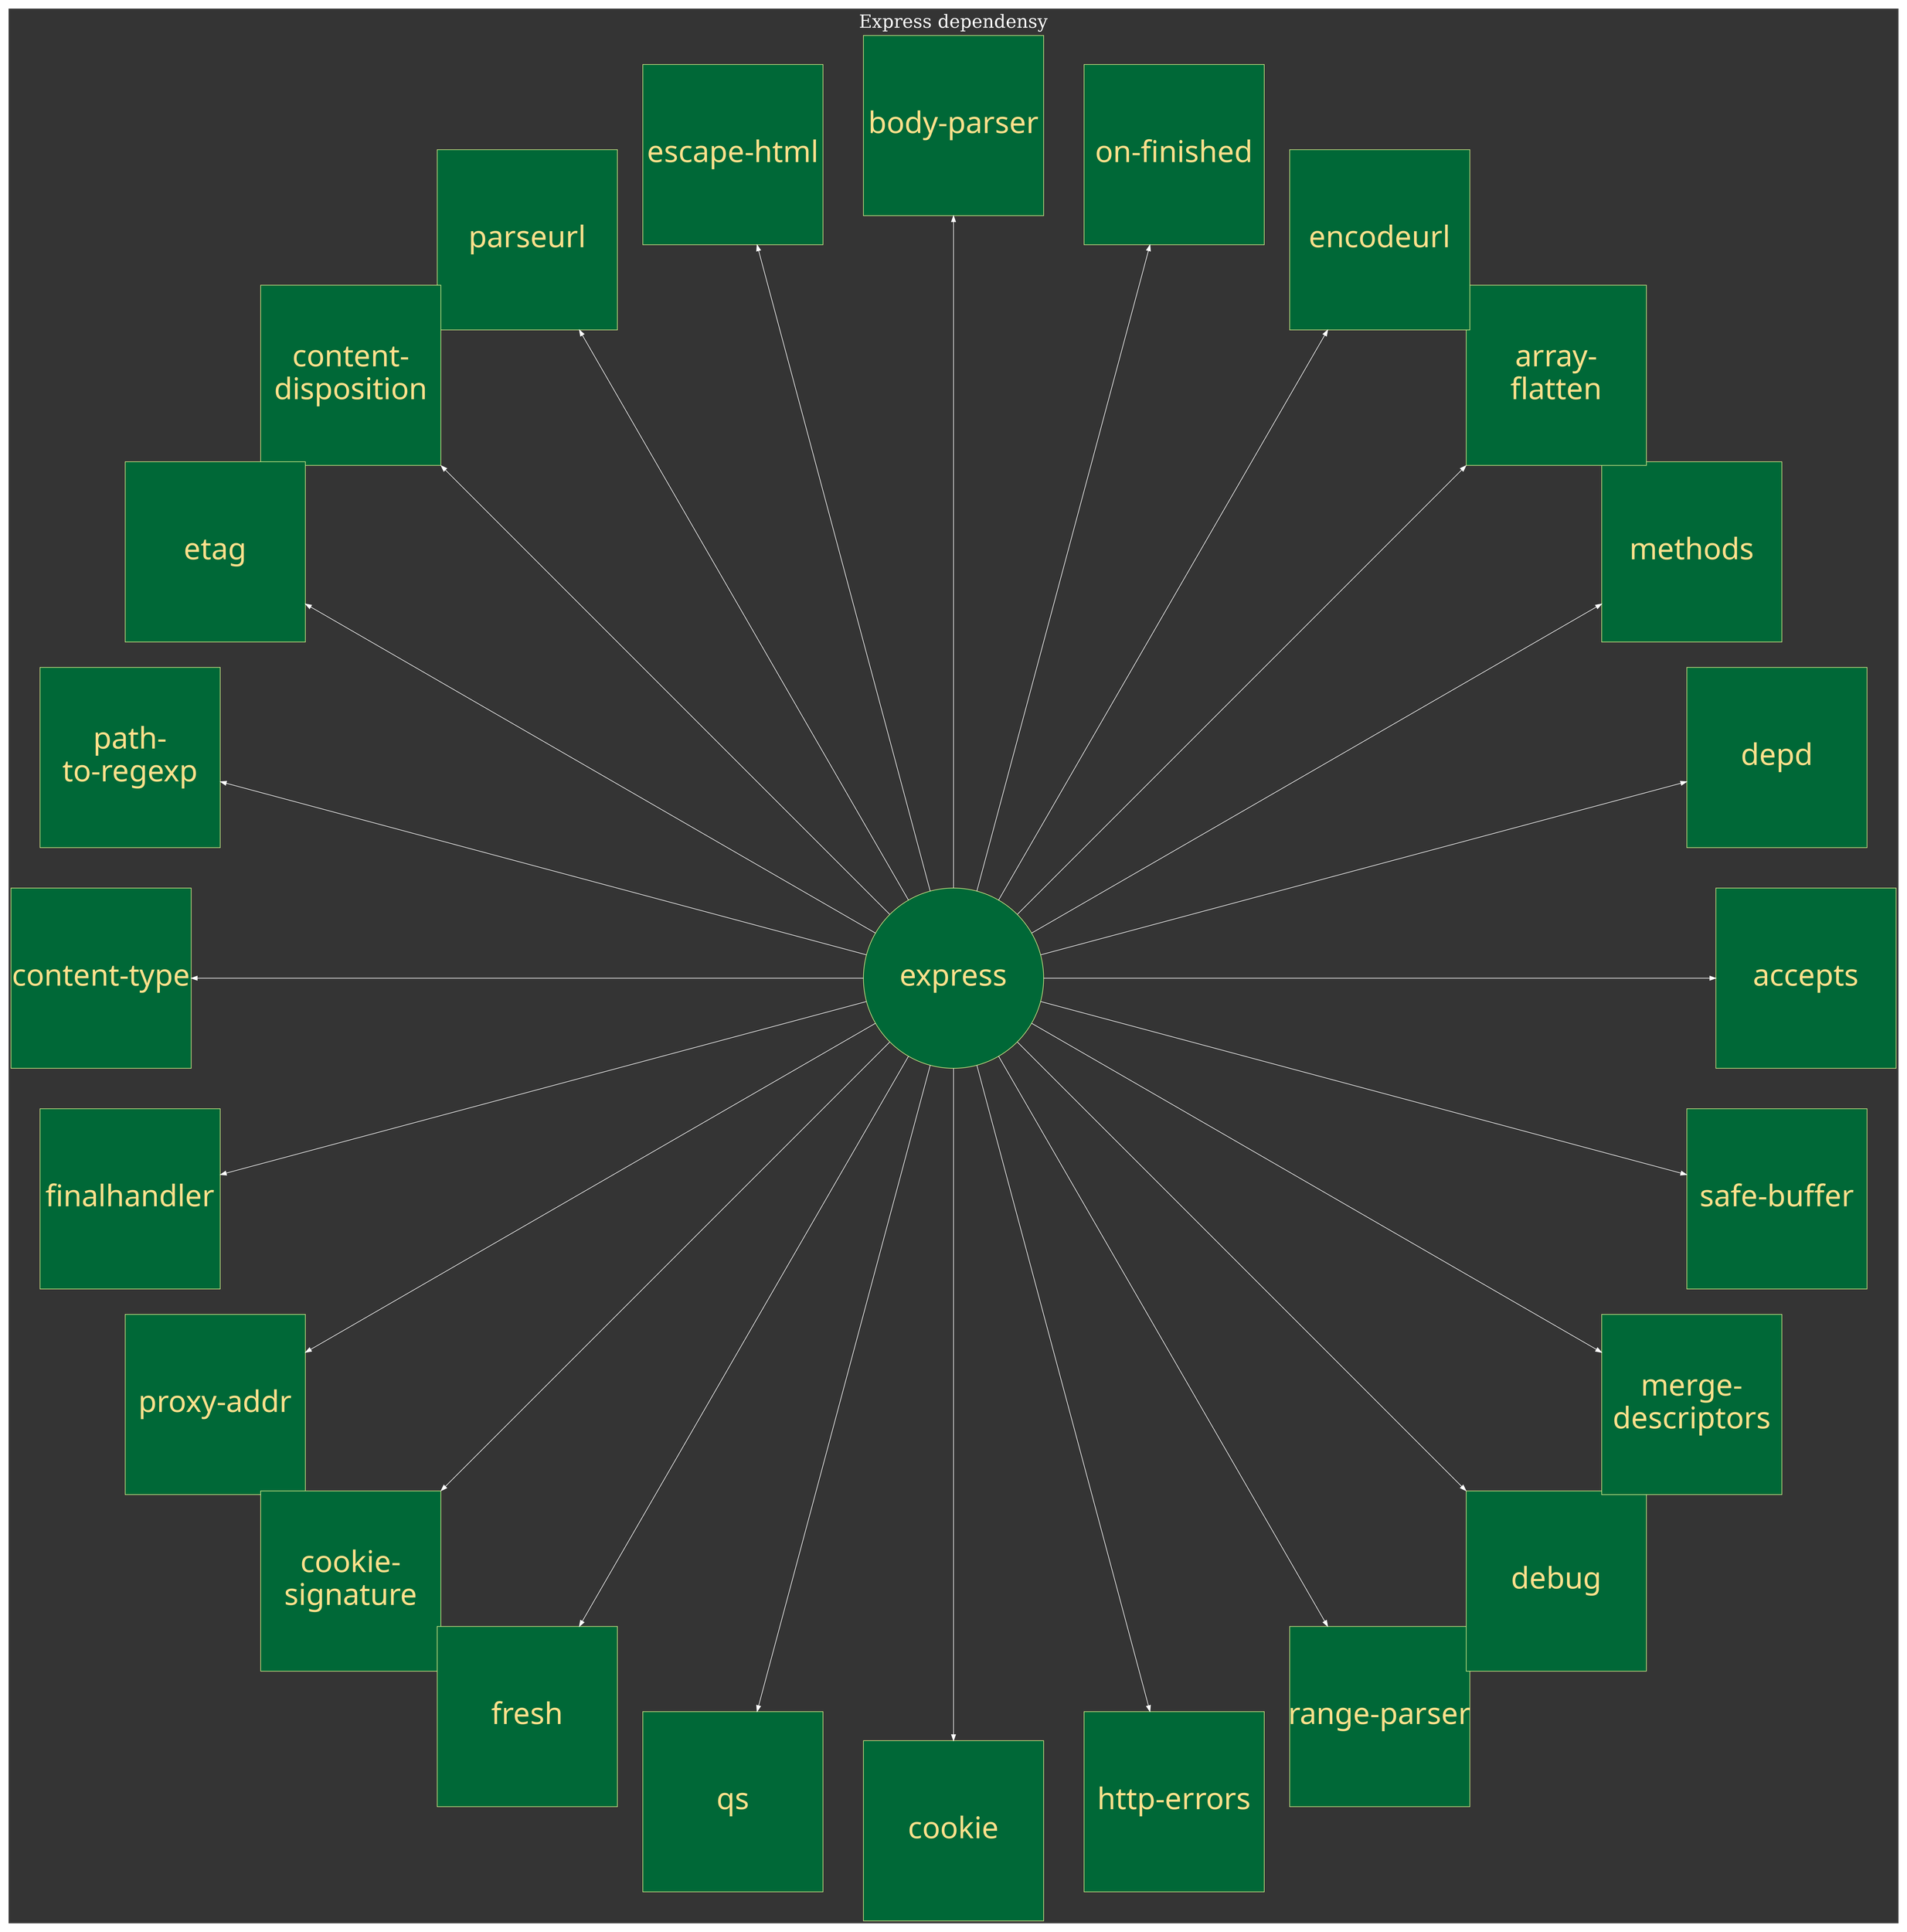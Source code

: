 digraph graph_name {
	layout="circo";
	graph [
	charset = "UTF-8";
	label = "Express dependensy",
	labelloc = "t",
	labeljust = "c",
	bgcolor = "#343434",
	fontcolor = white,
	fontsize = 30,
	style = "filled",
	rankdir = TB,
	margin = 0.2,
	splines = spline,
	ranksep = 1.0,
	nodesep = 0.9
	];

	node [
	colorscheme = "rdylgn11"
	style = "solid,filled",
	fontsize = 50,
	fontcolor = 5,
	fontname = "Migu 1M",
	color = 7,
	fillcolor = 11,
	fixedsize = true,
	height = 4.2,
	width = 4.2
	];

	edge [
	style = solid,
	fontsize = 40,
	fontcolor = white,
	fontname = "Migu 1M",
	color = white,
	labelfloat = true,
	labeldistance = 2.5,
	labelangle = 70
	];

	"express";
	"accepts" [shape = box];
	"depd" [shape = box];
	"methods" [shape = box];
	"array-\nflatten" [shape = box];
	"encodeurl" [shape = box];
	"on-finished" [shape = box];
	"body-parser" [shape = box];
	"escape-html" [shape = box];
	"parseurl" [shape = box];
	"content-\ndisposition" [shape = box];
	"etag" [shape = box];
	"path-\nto-regexp" [shape = box];
	"content-type" [shape = box];
	"finalhandler" [shape = box];
	"proxy-addr" [shape = box];
	"cookie-\nsignature" [shape = box];
	"fresh" [shape = box];
	"qs" [shape = box];
	"cookie" [shape = box];
	"http-errors" [shape = box];
	"range-parser" [shape = box];
	"debug" [shape = box];
	"merge-\ndescriptors" [shape = box];
	"safe-buffer" [shape = box];


	// edge define
	"express" -> "accepts"
	"express" -> "depd"
	"express" -> "methods"
	"express" -> "array-\nflatten"
	"express" -> "encodeurl"
	"express" -> "on-finished"
	"express" -> "body-parser"
	"express" -> "escape-html"
	"express" -> "parseurl"
	"express" -> "content-\ndisposition"
	"express" -> "etag"
	"express" -> "path-\nto-regexp"
	"express" -> "content-type"
	"express" -> "finalhandler"
	"express" -> "proxy-addr"
	"express" -> "cookie-\nsignature"
	"express" -> "fresh"
	"express" -> "qs"
	"express" -> "cookie"
	"express" -> "http-errors"
	"express" -> "range-parser"
	"express" -> "debug"
	"express" -> "merge-\ndescriptors"
	"express" ->"safe-buffer"
	}
